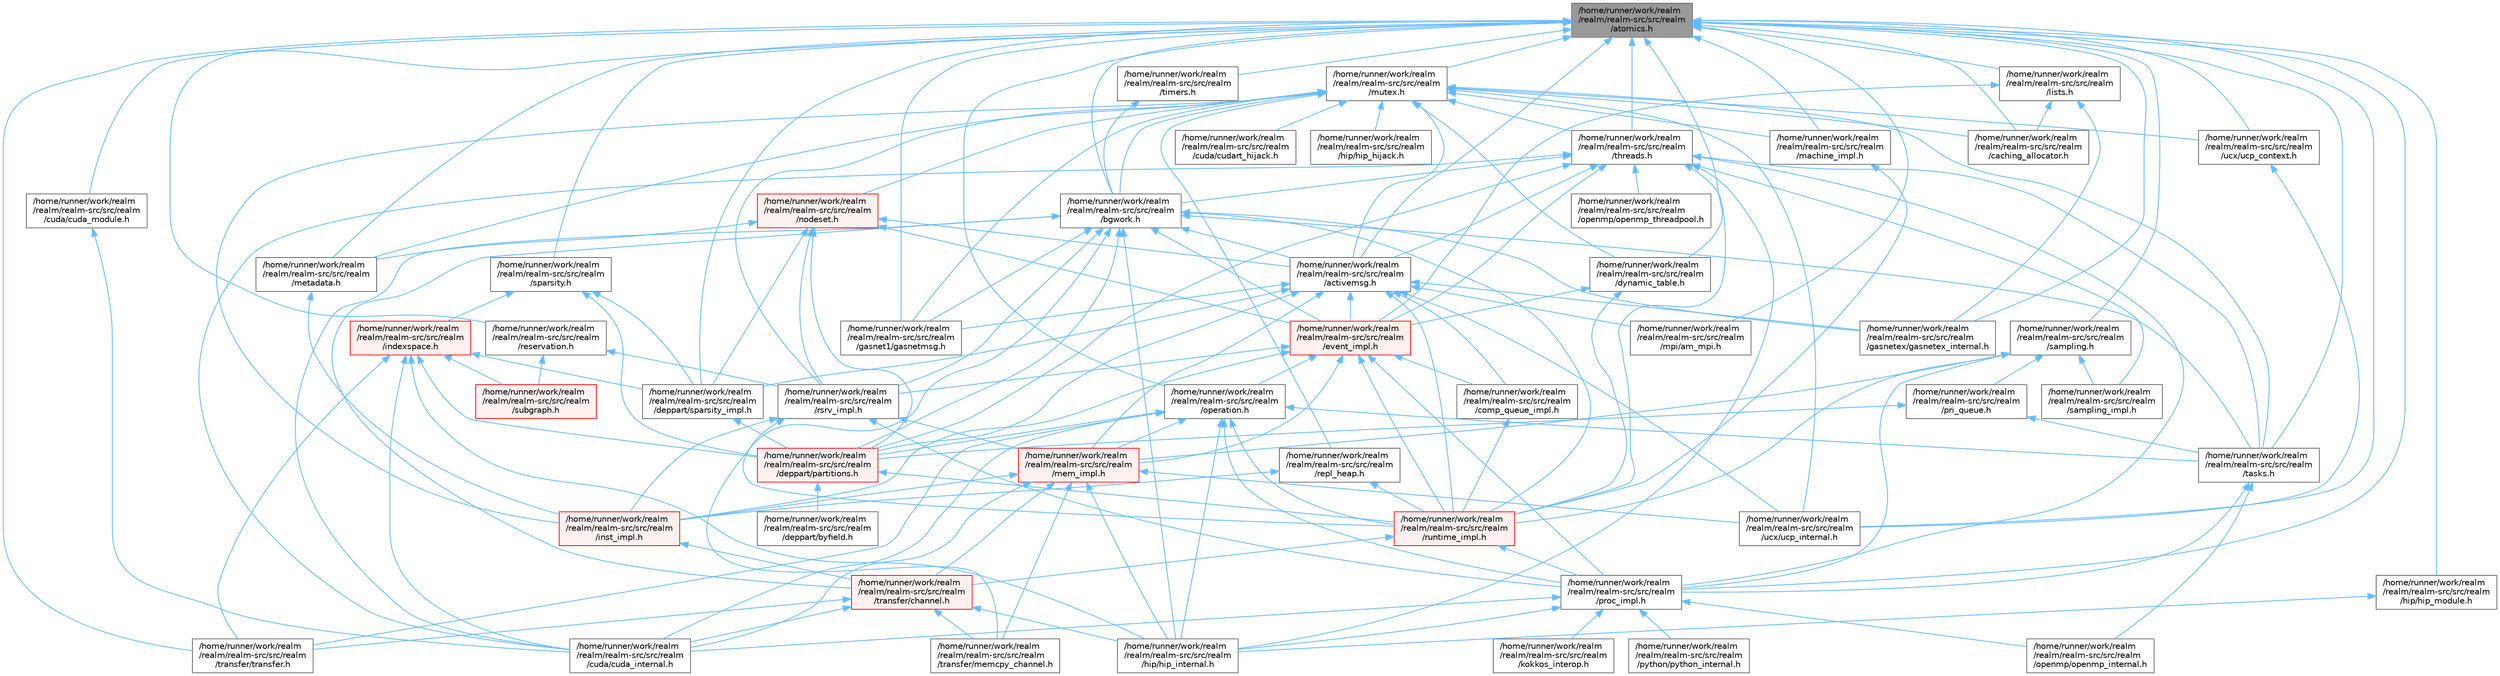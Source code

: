 digraph "/home/runner/work/realm/realm/realm-src/src/realm/atomics.h"
{
 // LATEX_PDF_SIZE
  bgcolor="transparent";
  edge [fontname=Helvetica,fontsize=10,labelfontname=Helvetica,labelfontsize=10];
  node [fontname=Helvetica,fontsize=10,shape=box,height=0.2,width=0.4];
  Node1 [id="Node000001",label="/home/runner/work/realm\l/realm/realm-src/src/realm\l/atomics.h",height=0.2,width=0.4,color="gray40", fillcolor="grey60", style="filled", fontcolor="black",tooltip=" "];
  Node1 -> Node2 [id="edge1_Node000001_Node000002",dir="back",color="steelblue1",style="solid",tooltip=" "];
  Node2 [id="Node000002",label="/home/runner/work/realm\l/realm/realm-src/src/realm\l/activemsg.h",height=0.2,width=0.4,color="grey40", fillcolor="white", style="filled",URL="$activemsg_8h.html",tooltip=" "];
  Node2 -> Node3 [id="edge2_Node000002_Node000003",dir="back",color="steelblue1",style="solid",tooltip=" "];
  Node3 [id="Node000003",label="/home/runner/work/realm\l/realm/realm-src/src/realm\l/comp_queue_impl.h",height=0.2,width=0.4,color="grey40", fillcolor="white", style="filled",URL="$comp__queue__impl_8h.html",tooltip=" "];
  Node3 -> Node4 [id="edge3_Node000003_Node000004",dir="back",color="steelblue1",style="solid",tooltip=" "];
  Node4 [id="Node000004",label="/home/runner/work/realm\l/realm/realm-src/src/realm\l/runtime_impl.h",height=0.2,width=0.4,color="red", fillcolor="#FFF0F0", style="filled",URL="$runtime__impl_8h.html",tooltip=" "];
  Node4 -> Node5 [id="edge4_Node000004_Node000005",dir="back",color="steelblue1",style="solid",tooltip=" "];
  Node5 [id="Node000005",label="/home/runner/work/realm\l/realm/realm-src/src/realm\l/proc_impl.h",height=0.2,width=0.4,color="grey40", fillcolor="white", style="filled",URL="$proc__impl_8h.html",tooltip=" "];
  Node5 -> Node6 [id="edge5_Node000005_Node000006",dir="back",color="steelblue1",style="solid",tooltip=" "];
  Node6 [id="Node000006",label="/home/runner/work/realm\l/realm/realm-src/src/realm\l/cuda/cuda_internal.h",height=0.2,width=0.4,color="grey40", fillcolor="white", style="filled",URL="$cuda__internal_8h.html",tooltip=" "];
  Node5 -> Node7 [id="edge6_Node000005_Node000007",dir="back",color="steelblue1",style="solid",tooltip=" "];
  Node7 [id="Node000007",label="/home/runner/work/realm\l/realm/realm-src/src/realm\l/hip/hip_internal.h",height=0.2,width=0.4,color="grey40", fillcolor="white", style="filled",URL="$hip__internal_8h.html",tooltip=" "];
  Node5 -> Node8 [id="edge7_Node000005_Node000008",dir="back",color="steelblue1",style="solid",tooltip=" "];
  Node8 [id="Node000008",label="/home/runner/work/realm\l/realm/realm-src/src/realm\l/kokkos_interop.h",height=0.2,width=0.4,color="grey40", fillcolor="white", style="filled",URL="$kokkos__interop_8h.html",tooltip=" "];
  Node5 -> Node9 [id="edge8_Node000005_Node000009",dir="back",color="steelblue1",style="solid",tooltip=" "];
  Node9 [id="Node000009",label="/home/runner/work/realm\l/realm/realm-src/src/realm\l/openmp/openmp_internal.h",height=0.2,width=0.4,color="grey40", fillcolor="white", style="filled",URL="$openmp__internal_8h.html",tooltip=" "];
  Node5 -> Node10 [id="edge9_Node000005_Node000010",dir="back",color="steelblue1",style="solid",tooltip=" "];
  Node10 [id="Node000010",label="/home/runner/work/realm\l/realm/realm-src/src/realm\l/python/python_internal.h",height=0.2,width=0.4,color="grey40", fillcolor="white", style="filled",URL="$python__internal_8h.html",tooltip=" "];
  Node4 -> Node11 [id="edge10_Node000004_Node000011",dir="back",color="steelblue1",style="solid",tooltip=" "];
  Node11 [id="Node000011",label="/home/runner/work/realm\l/realm/realm-src/src/realm\l/transfer/channel.h",height=0.2,width=0.4,color="red", fillcolor="#FFF0F0", style="filled",URL="$channel_8h.html",tooltip=" "];
  Node11 -> Node6 [id="edge11_Node000011_Node000006",dir="back",color="steelblue1",style="solid",tooltip=" "];
  Node11 -> Node7 [id="edge12_Node000011_Node000007",dir="back",color="steelblue1",style="solid",tooltip=" "];
  Node11 -> Node16 [id="edge13_Node000011_Node000016",dir="back",color="steelblue1",style="solid",tooltip=" "];
  Node16 [id="Node000016",label="/home/runner/work/realm\l/realm/realm-src/src/realm\l/transfer/memcpy_channel.h",height=0.2,width=0.4,color="grey40", fillcolor="white", style="filled",URL="$memcpy__channel_8h.html",tooltip=" "];
  Node11 -> Node17 [id="edge14_Node000011_Node000017",dir="back",color="steelblue1",style="solid",tooltip=" "];
  Node17 [id="Node000017",label="/home/runner/work/realm\l/realm/realm-src/src/realm\l/transfer/transfer.h",height=0.2,width=0.4,color="grey40", fillcolor="white", style="filled",URL="$transfer_8h.html",tooltip=" "];
  Node2 -> Node18 [id="edge15_Node000002_Node000018",dir="back",color="steelblue1",style="solid",tooltip=" "];
  Node18 [id="Node000018",label="/home/runner/work/realm\l/realm/realm-src/src/realm\l/deppart/partitions.h",height=0.2,width=0.4,color="red", fillcolor="#FFF0F0", style="filled",URL="$partitions_8h.html",tooltip=" "];
  Node18 -> Node19 [id="edge16_Node000018_Node000019",dir="back",color="steelblue1",style="solid",tooltip=" "];
  Node19 [id="Node000019",label="/home/runner/work/realm\l/realm/realm-src/src/realm\l/deppart/byfield.h",height=0.2,width=0.4,color="grey40", fillcolor="white", style="filled",URL="$byfield_8h.html",tooltip=" "];
  Node18 -> Node4 [id="edge17_Node000018_Node000004",dir="back",color="steelblue1",style="solid",tooltip=" "];
  Node2 -> Node23 [id="edge18_Node000002_Node000023",dir="back",color="steelblue1",style="solid",tooltip=" "];
  Node23 [id="Node000023",label="/home/runner/work/realm\l/realm/realm-src/src/realm\l/deppart/sparsity_impl.h",height=0.2,width=0.4,color="grey40", fillcolor="white", style="filled",URL="$sparsity__impl_8h.html",tooltip=" "];
  Node23 -> Node18 [id="edge19_Node000023_Node000018",dir="back",color="steelblue1",style="solid",tooltip=" "];
  Node2 -> Node24 [id="edge20_Node000002_Node000024",dir="back",color="steelblue1",style="solid",tooltip=" "];
  Node24 [id="Node000024",label="/home/runner/work/realm\l/realm/realm-src/src/realm\l/event_impl.h",height=0.2,width=0.4,color="red", fillcolor="#FFF0F0", style="filled",URL="$event__impl_8h.html",tooltip=" "];
  Node24 -> Node3 [id="edge21_Node000024_Node000003",dir="back",color="steelblue1",style="solid",tooltip=" "];
  Node24 -> Node26 [id="edge22_Node000024_Node000026",dir="back",color="steelblue1",style="solid",tooltip=" "];
  Node26 [id="Node000026",label="/home/runner/work/realm\l/realm/realm-src/src/realm\l/inst_impl.h",height=0.2,width=0.4,color="red", fillcolor="#FFF0F0", style="filled",URL="$inst__impl_8h.html",tooltip=" "];
  Node26 -> Node11 [id="edge23_Node000026_Node000011",dir="back",color="steelblue1",style="solid",tooltip=" "];
  Node24 -> Node27 [id="edge24_Node000024_Node000027",dir="back",color="steelblue1",style="solid",tooltip=" "];
  Node27 [id="Node000027",label="/home/runner/work/realm\l/realm/realm-src/src/realm\l/mem_impl.h",height=0.2,width=0.4,color="red", fillcolor="#FFF0F0", style="filled",URL="$mem__impl_8h.html",tooltip=" "];
  Node27 -> Node6 [id="edge25_Node000027_Node000006",dir="back",color="steelblue1",style="solid",tooltip=" "];
  Node27 -> Node7 [id="edge26_Node000027_Node000007",dir="back",color="steelblue1",style="solid",tooltip=" "];
  Node27 -> Node26 [id="edge27_Node000027_Node000026",dir="back",color="steelblue1",style="solid",tooltip=" "];
  Node27 -> Node11 [id="edge28_Node000027_Node000011",dir="back",color="steelblue1",style="solid",tooltip=" "];
  Node27 -> Node16 [id="edge29_Node000027_Node000016",dir="back",color="steelblue1",style="solid",tooltip=" "];
  Node27 -> Node29 [id="edge30_Node000027_Node000029",dir="back",color="steelblue1",style="solid",tooltip=" "];
  Node29 [id="Node000029",label="/home/runner/work/realm\l/realm/realm-src/src/realm\l/ucx/ucp_internal.h",height=0.2,width=0.4,color="grey40", fillcolor="white", style="filled",URL="$ucp__internal_8h.html",tooltip=" "];
  Node24 -> Node30 [id="edge31_Node000024_Node000030",dir="back",color="steelblue1",style="solid",tooltip=" "];
  Node30 [id="Node000030",label="/home/runner/work/realm\l/realm/realm-src/src/realm\l/operation.h",height=0.2,width=0.4,color="grey40", fillcolor="white", style="filled",URL="$operation_8h.html",tooltip=" "];
  Node30 -> Node6 [id="edge32_Node000030_Node000006",dir="back",color="steelblue1",style="solid",tooltip=" "];
  Node30 -> Node18 [id="edge33_Node000030_Node000018",dir="back",color="steelblue1",style="solid",tooltip=" "];
  Node30 -> Node7 [id="edge34_Node000030_Node000007",dir="back",color="steelblue1",style="solid",tooltip=" "];
  Node30 -> Node27 [id="edge35_Node000030_Node000027",dir="back",color="steelblue1",style="solid",tooltip=" "];
  Node30 -> Node5 [id="edge36_Node000030_Node000005",dir="back",color="steelblue1",style="solid",tooltip=" "];
  Node30 -> Node4 [id="edge37_Node000030_Node000004",dir="back",color="steelblue1",style="solid",tooltip=" "];
  Node30 -> Node31 [id="edge38_Node000030_Node000031",dir="back",color="steelblue1",style="solid",tooltip=" "];
  Node31 [id="Node000031",label="/home/runner/work/realm\l/realm/realm-src/src/realm\l/tasks.h",height=0.2,width=0.4,color="grey40", fillcolor="white", style="filled",URL="$tasks_8h.html",tooltip=" "];
  Node31 -> Node9 [id="edge39_Node000031_Node000009",dir="back",color="steelblue1",style="solid",tooltip=" "];
  Node31 -> Node5 [id="edge40_Node000031_Node000005",dir="back",color="steelblue1",style="solid",tooltip=" "];
  Node30 -> Node17 [id="edge41_Node000030_Node000017",dir="back",color="steelblue1",style="solid",tooltip=" "];
  Node24 -> Node5 [id="edge42_Node000024_Node000005",dir="back",color="steelblue1",style="solid",tooltip=" "];
  Node24 -> Node32 [id="edge43_Node000024_Node000032",dir="back",color="steelblue1",style="solid",tooltip=" "];
  Node32 [id="Node000032",label="/home/runner/work/realm\l/realm/realm-src/src/realm\l/rsrv_impl.h",height=0.2,width=0.4,color="grey40", fillcolor="white", style="filled",URL="$rsrv__impl_8h.html",tooltip=" "];
  Node32 -> Node26 [id="edge44_Node000032_Node000026",dir="back",color="steelblue1",style="solid",tooltip=" "];
  Node32 -> Node27 [id="edge45_Node000032_Node000027",dir="back",color="steelblue1",style="solid",tooltip=" "];
  Node32 -> Node5 [id="edge46_Node000032_Node000005",dir="back",color="steelblue1",style="solid",tooltip=" "];
  Node32 -> Node4 [id="edge47_Node000032_Node000004",dir="back",color="steelblue1",style="solid",tooltip=" "];
  Node24 -> Node4 [id="edge48_Node000024_Node000004",dir="back",color="steelblue1",style="solid",tooltip=" "];
  Node2 -> Node34 [id="edge49_Node000002_Node000034",dir="back",color="steelblue1",style="solid",tooltip=" "];
  Node34 [id="Node000034",label="/home/runner/work/realm\l/realm/realm-src/src/realm\l/gasnet1/gasnetmsg.h",height=0.2,width=0.4,color="grey40", fillcolor="white", style="filled",URL="$gasnetmsg_8h.html",tooltip=" "];
  Node2 -> Node35 [id="edge50_Node000002_Node000035",dir="back",color="steelblue1",style="solid",tooltip=" "];
  Node35 [id="Node000035",label="/home/runner/work/realm\l/realm/realm-src/src/realm\l/gasnetex/gasnetex_internal.h",height=0.2,width=0.4,color="grey40", fillcolor="white", style="filled",URL="$gasnetex__internal_8h.html",tooltip=" "];
  Node2 -> Node27 [id="edge51_Node000002_Node000027",dir="back",color="steelblue1",style="solid",tooltip=" "];
  Node2 -> Node36 [id="edge52_Node000002_Node000036",dir="back",color="steelblue1",style="solid",tooltip=" "];
  Node36 [id="Node000036",label="/home/runner/work/realm\l/realm/realm-src/src/realm\l/mpi/am_mpi.h",height=0.2,width=0.4,color="grey40", fillcolor="white", style="filled",URL="$am__mpi_8h.html",tooltip=" "];
  Node2 -> Node4 [id="edge53_Node000002_Node000004",dir="back",color="steelblue1",style="solid",tooltip=" "];
  Node2 -> Node29 [id="edge54_Node000002_Node000029",dir="back",color="steelblue1",style="solid",tooltip=" "];
  Node1 -> Node37 [id="edge55_Node000001_Node000037",dir="back",color="steelblue1",style="solid",tooltip=" "];
  Node37 [id="Node000037",label="/home/runner/work/realm\l/realm/realm-src/src/realm\l/bgwork.h",height=0.2,width=0.4,color="grey40", fillcolor="white", style="filled",URL="$bgwork_8h.html",tooltip=" "];
  Node37 -> Node2 [id="edge56_Node000037_Node000002",dir="back",color="steelblue1",style="solid",tooltip=" "];
  Node37 -> Node6 [id="edge57_Node000037_Node000006",dir="back",color="steelblue1",style="solid",tooltip=" "];
  Node37 -> Node18 [id="edge58_Node000037_Node000018",dir="back",color="steelblue1",style="solid",tooltip=" "];
  Node37 -> Node24 [id="edge59_Node000037_Node000024",dir="back",color="steelblue1",style="solid",tooltip=" "];
  Node37 -> Node34 [id="edge60_Node000037_Node000034",dir="back",color="steelblue1",style="solid",tooltip=" "];
  Node37 -> Node35 [id="edge61_Node000037_Node000035",dir="back",color="steelblue1",style="solid",tooltip=" "];
  Node37 -> Node7 [id="edge62_Node000037_Node000007",dir="back",color="steelblue1",style="solid",tooltip=" "];
  Node37 -> Node32 [id="edge63_Node000037_Node000032",dir="back",color="steelblue1",style="solid",tooltip=" "];
  Node37 -> Node4 [id="edge64_Node000037_Node000004",dir="back",color="steelblue1",style="solid",tooltip=" "];
  Node37 -> Node31 [id="edge65_Node000037_Node000031",dir="back",color="steelblue1",style="solid",tooltip=" "];
  Node37 -> Node11 [id="edge66_Node000037_Node000011",dir="back",color="steelblue1",style="solid",tooltip=" "];
  Node37 -> Node16 [id="edge67_Node000037_Node000016",dir="back",color="steelblue1",style="solid",tooltip=" "];
  Node1 -> Node38 [id="edge68_Node000001_Node000038",dir="back",color="steelblue1",style="solid",tooltip=" "];
  Node38 [id="Node000038",label="/home/runner/work/realm\l/realm/realm-src/src/realm\l/caching_allocator.h",height=0.2,width=0.4,color="grey40", fillcolor="white", style="filled",URL="$caching__allocator_8h.html",tooltip=" "];
  Node1 -> Node39 [id="edge69_Node000001_Node000039",dir="back",color="steelblue1",style="solid",tooltip=" "];
  Node39 [id="Node000039",label="/home/runner/work/realm\l/realm/realm-src/src/realm\l/cuda/cuda_module.h",height=0.2,width=0.4,color="grey40", fillcolor="white", style="filled",URL="$cuda__module_8h.html",tooltip=" "];
  Node39 -> Node6 [id="edge70_Node000039_Node000006",dir="back",color="steelblue1",style="solid",tooltip=" "];
  Node1 -> Node23 [id="edge71_Node000001_Node000023",dir="back",color="steelblue1",style="solid",tooltip=" "];
  Node1 -> Node40 [id="edge72_Node000001_Node000040",dir="back",color="steelblue1",style="solid",tooltip=" "];
  Node40 [id="Node000040",label="/home/runner/work/realm\l/realm/realm-src/src/realm\l/dynamic_table.h",height=0.2,width=0.4,color="grey40", fillcolor="white", style="filled",URL="$dynamic__table_8h.html",tooltip=" "];
  Node40 -> Node24 [id="edge73_Node000040_Node000024",dir="back",color="steelblue1",style="solid",tooltip=" "];
  Node40 -> Node4 [id="edge74_Node000040_Node000004",dir="back",color="steelblue1",style="solid",tooltip=" "];
  Node1 -> Node34 [id="edge75_Node000001_Node000034",dir="back",color="steelblue1",style="solid",tooltip=" "];
  Node1 -> Node35 [id="edge76_Node000001_Node000035",dir="back",color="steelblue1",style="solid",tooltip=" "];
  Node1 -> Node41 [id="edge77_Node000001_Node000041",dir="back",color="steelblue1",style="solid",tooltip=" "];
  Node41 [id="Node000041",label="/home/runner/work/realm\l/realm/realm-src/src/realm\l/hip/hip_module.h",height=0.2,width=0.4,color="grey40", fillcolor="white", style="filled",URL="$hip__module_8h.html",tooltip=" "];
  Node41 -> Node7 [id="edge78_Node000041_Node000007",dir="back",color="steelblue1",style="solid",tooltip=" "];
  Node1 -> Node42 [id="edge79_Node000001_Node000042",dir="back",color="steelblue1",style="solid",tooltip=" "];
  Node42 [id="Node000042",label="/home/runner/work/realm\l/realm/realm-src/src/realm\l/lists.h",height=0.2,width=0.4,color="grey40", fillcolor="white", style="filled",URL="$lists_8h.html",tooltip=" "];
  Node42 -> Node38 [id="edge80_Node000042_Node000038",dir="back",color="steelblue1",style="solid",tooltip=" "];
  Node42 -> Node24 [id="edge81_Node000042_Node000024",dir="back",color="steelblue1",style="solid",tooltip=" "];
  Node42 -> Node35 [id="edge82_Node000042_Node000035",dir="back",color="steelblue1",style="solid",tooltip=" "];
  Node1 -> Node43 [id="edge83_Node000001_Node000043",dir="back",color="steelblue1",style="solid",tooltip=" "];
  Node43 [id="Node000043",label="/home/runner/work/realm\l/realm/realm-src/src/realm\l/machine_impl.h",height=0.2,width=0.4,color="grey40", fillcolor="white", style="filled",URL="$machine__impl_8h.html",tooltip=" "];
  Node43 -> Node4 [id="edge84_Node000043_Node000004",dir="back",color="steelblue1",style="solid",tooltip=" "];
  Node1 -> Node44 [id="edge85_Node000001_Node000044",dir="back",color="steelblue1",style="solid",tooltip=" "];
  Node44 [id="Node000044",label="/home/runner/work/realm\l/realm/realm-src/src/realm\l/metadata.h",height=0.2,width=0.4,color="grey40", fillcolor="white", style="filled",URL="$metadata_8h.html",tooltip=" "];
  Node44 -> Node26 [id="edge86_Node000044_Node000026",dir="back",color="steelblue1",style="solid",tooltip=" "];
  Node1 -> Node36 [id="edge87_Node000001_Node000036",dir="back",color="steelblue1",style="solid",tooltip=" "];
  Node1 -> Node45 [id="edge88_Node000001_Node000045",dir="back",color="steelblue1",style="solid",tooltip=" "];
  Node45 [id="Node000045",label="/home/runner/work/realm\l/realm/realm-src/src/realm\l/mutex.h",height=0.2,width=0.4,color="grey40", fillcolor="white", style="filled",URL="$mutex_8h.html",tooltip=" "];
  Node45 -> Node2 [id="edge89_Node000045_Node000002",dir="back",color="steelblue1",style="solid",tooltip=" "];
  Node45 -> Node37 [id="edge90_Node000045_Node000037",dir="back",color="steelblue1",style="solid",tooltip=" "];
  Node45 -> Node38 [id="edge91_Node000045_Node000038",dir="back",color="steelblue1",style="solid",tooltip=" "];
  Node45 -> Node46 [id="edge92_Node000045_Node000046",dir="back",color="steelblue1",style="solid",tooltip=" "];
  Node46 [id="Node000046",label="/home/runner/work/realm\l/realm/realm-src/src/realm\l/cuda/cudart_hijack.h",height=0.2,width=0.4,color="grey40", fillcolor="white", style="filled",URL="$cudart__hijack_8h.html",tooltip=" "];
  Node45 -> Node40 [id="edge93_Node000045_Node000040",dir="back",color="steelblue1",style="solid",tooltip=" "];
  Node45 -> Node34 [id="edge94_Node000045_Node000034",dir="back",color="steelblue1",style="solid",tooltip=" "];
  Node45 -> Node47 [id="edge95_Node000045_Node000047",dir="back",color="steelblue1",style="solid",tooltip=" "];
  Node47 [id="Node000047",label="/home/runner/work/realm\l/realm/realm-src/src/realm\l/hip/hip_hijack.h",height=0.2,width=0.4,color="grey40", fillcolor="white", style="filled",URL="$hip__hijack_8h.html",tooltip=" "];
  Node45 -> Node26 [id="edge96_Node000045_Node000026",dir="back",color="steelblue1",style="solid",tooltip=" "];
  Node45 -> Node43 [id="edge97_Node000045_Node000043",dir="back",color="steelblue1",style="solid",tooltip=" "];
  Node45 -> Node44 [id="edge98_Node000045_Node000044",dir="back",color="steelblue1",style="solid",tooltip=" "];
  Node45 -> Node48 [id="edge99_Node000045_Node000048",dir="back",color="steelblue1",style="solid",tooltip=" "];
  Node48 [id="Node000048",label="/home/runner/work/realm\l/realm/realm-src/src/realm\l/nodeset.h",height=0.2,width=0.4,color="red", fillcolor="#FFF0F0", style="filled",URL="$nodeset_8h.html",tooltip=" "];
  Node48 -> Node2 [id="edge100_Node000048_Node000002",dir="back",color="steelblue1",style="solid",tooltip=" "];
  Node48 -> Node18 [id="edge101_Node000048_Node000018",dir="back",color="steelblue1",style="solid",tooltip=" "];
  Node48 -> Node23 [id="edge102_Node000048_Node000023",dir="back",color="steelblue1",style="solid",tooltip=" "];
  Node48 -> Node24 [id="edge103_Node000048_Node000024",dir="back",color="steelblue1",style="solid",tooltip=" "];
  Node48 -> Node44 [id="edge104_Node000048_Node000044",dir="back",color="steelblue1",style="solid",tooltip=" "];
  Node48 -> Node32 [id="edge105_Node000048_Node000032",dir="back",color="steelblue1",style="solid",tooltip=" "];
  Node45 -> Node54 [id="edge106_Node000045_Node000054",dir="back",color="steelblue1",style="solid",tooltip=" "];
  Node54 [id="Node000054",label="/home/runner/work/realm\l/realm/realm-src/src/realm\l/repl_heap.h",height=0.2,width=0.4,color="grey40", fillcolor="white", style="filled",URL="$repl__heap_8h.html",tooltip=" "];
  Node54 -> Node26 [id="edge107_Node000054_Node000026",dir="back",color="steelblue1",style="solid",tooltip=" "];
  Node54 -> Node4 [id="edge108_Node000054_Node000004",dir="back",color="steelblue1",style="solid",tooltip=" "];
  Node45 -> Node32 [id="edge109_Node000045_Node000032",dir="back",color="steelblue1",style="solid",tooltip=" "];
  Node45 -> Node31 [id="edge110_Node000045_Node000031",dir="back",color="steelblue1",style="solid",tooltip=" "];
  Node45 -> Node55 [id="edge111_Node000045_Node000055",dir="back",color="steelblue1",style="solid",tooltip=" "];
  Node55 [id="Node000055",label="/home/runner/work/realm\l/realm/realm-src/src/realm\l/threads.h",height=0.2,width=0.4,color="grey40", fillcolor="white", style="filled",URL="$threads_8h.html",tooltip=" "];
  Node55 -> Node2 [id="edge112_Node000055_Node000002",dir="back",color="steelblue1",style="solid",tooltip=" "];
  Node55 -> Node37 [id="edge113_Node000055_Node000037",dir="back",color="steelblue1",style="solid",tooltip=" "];
  Node55 -> Node6 [id="edge114_Node000055_Node000006",dir="back",color="steelblue1",style="solid",tooltip=" "];
  Node55 -> Node18 [id="edge115_Node000055_Node000018",dir="back",color="steelblue1",style="solid",tooltip=" "];
  Node55 -> Node24 [id="edge116_Node000055_Node000024",dir="back",color="steelblue1",style="solid",tooltip=" "];
  Node55 -> Node7 [id="edge117_Node000055_Node000007",dir="back",color="steelblue1",style="solid",tooltip=" "];
  Node55 -> Node56 [id="edge118_Node000055_Node000056",dir="back",color="steelblue1",style="solid",tooltip=" "];
  Node56 [id="Node000056",label="/home/runner/work/realm\l/realm/realm-src/src/realm\l/openmp/openmp_threadpool.h",height=0.2,width=0.4,color="grey40", fillcolor="white", style="filled",URL="$openmp__threadpool_8h.html",tooltip=" "];
  Node55 -> Node5 [id="edge119_Node000055_Node000005",dir="back",color="steelblue1",style="solid",tooltip=" "];
  Node55 -> Node4 [id="edge120_Node000055_Node000004",dir="back",color="steelblue1",style="solid",tooltip=" "];
  Node55 -> Node57 [id="edge121_Node000055_Node000057",dir="back",color="steelblue1",style="solid",tooltip=" "];
  Node57 [id="Node000057",label="/home/runner/work/realm\l/realm/realm-src/src/realm\l/sampling_impl.h",height=0.2,width=0.4,color="grey40", fillcolor="white", style="filled",URL="$sampling__impl_8h.html",tooltip=" "];
  Node55 -> Node31 [id="edge122_Node000055_Node000031",dir="back",color="steelblue1",style="solid",tooltip=" "];
  Node45 -> Node58 [id="edge123_Node000045_Node000058",dir="back",color="steelblue1",style="solid",tooltip=" "];
  Node58 [id="Node000058",label="/home/runner/work/realm\l/realm/realm-src/src/realm\l/ucx/ucp_context.h",height=0.2,width=0.4,color="grey40", fillcolor="white", style="filled",URL="$ucp__context_8h.html",tooltip=" "];
  Node58 -> Node29 [id="edge124_Node000058_Node000029",dir="back",color="steelblue1",style="solid",tooltip=" "];
  Node45 -> Node29 [id="edge125_Node000045_Node000029",dir="back",color="steelblue1",style="solid",tooltip=" "];
  Node1 -> Node30 [id="edge126_Node000001_Node000030",dir="back",color="steelblue1",style="solid",tooltip=" "];
  Node1 -> Node5 [id="edge127_Node000001_Node000005",dir="back",color="steelblue1",style="solid",tooltip=" "];
  Node1 -> Node59 [id="edge128_Node000001_Node000059",dir="back",color="steelblue1",style="solid",tooltip=" "];
  Node59 [id="Node000059",label="/home/runner/work/realm\l/realm/realm-src/src/realm\l/reservation.h",height=0.2,width=0.4,color="grey40", fillcolor="white", style="filled",URL="$reservation_8h.html",tooltip=" "];
  Node59 -> Node32 [id="edge129_Node000059_Node000032",dir="back",color="steelblue1",style="solid",tooltip=" "];
  Node59 -> Node60 [id="edge130_Node000059_Node000060",dir="back",color="steelblue1",style="solid",tooltip=" "];
  Node60 [id="Node000060",label="/home/runner/work/realm\l/realm/realm-src/src/realm\l/subgraph.h",height=0.2,width=0.4,color="red", fillcolor="#FFF0F0", style="filled",URL="$subgraph_8h.html",tooltip=" "];
  Node1 -> Node61 [id="edge131_Node000001_Node000061",dir="back",color="steelblue1",style="solid",tooltip=" "];
  Node61 [id="Node000061",label="/home/runner/work/realm\l/realm/realm-src/src/realm\l/sampling.h",height=0.2,width=0.4,color="grey40", fillcolor="white", style="filled",URL="$sampling_8h.html",tooltip=" "];
  Node61 -> Node27 [id="edge132_Node000061_Node000027",dir="back",color="steelblue1",style="solid",tooltip=" "];
  Node61 -> Node62 [id="edge133_Node000061_Node000062",dir="back",color="steelblue1",style="solid",tooltip=" "];
  Node62 [id="Node000062",label="/home/runner/work/realm\l/realm/realm-src/src/realm\l/pri_queue.h",height=0.2,width=0.4,color="grey40", fillcolor="white", style="filled",URL="$pri__queue_8h.html",tooltip=" "];
  Node62 -> Node18 [id="edge134_Node000062_Node000018",dir="back",color="steelblue1",style="solid",tooltip=" "];
  Node62 -> Node31 [id="edge135_Node000062_Node000031",dir="back",color="steelblue1",style="solid",tooltip=" "];
  Node61 -> Node5 [id="edge136_Node000061_Node000005",dir="back",color="steelblue1",style="solid",tooltip=" "];
  Node61 -> Node4 [id="edge137_Node000061_Node000004",dir="back",color="steelblue1",style="solid",tooltip=" "];
  Node61 -> Node57 [id="edge138_Node000061_Node000057",dir="back",color="steelblue1",style="solid",tooltip=" "];
  Node1 -> Node63 [id="edge139_Node000001_Node000063",dir="back",color="steelblue1",style="solid",tooltip=" "];
  Node63 [id="Node000063",label="/home/runner/work/realm\l/realm/realm-src/src/realm\l/sparsity.h",height=0.2,width=0.4,color="grey40", fillcolor="white", style="filled",URL="$sparsity_8h.html",tooltip=" "];
  Node63 -> Node18 [id="edge140_Node000063_Node000018",dir="back",color="steelblue1",style="solid",tooltip=" "];
  Node63 -> Node23 [id="edge141_Node000063_Node000023",dir="back",color="steelblue1",style="solid",tooltip=" "];
  Node63 -> Node64 [id="edge142_Node000063_Node000064",dir="back",color="steelblue1",style="solid",tooltip=" "];
  Node64 [id="Node000064",label="/home/runner/work/realm\l/realm/realm-src/src/realm\l/indexspace.h",height=0.2,width=0.4,color="red", fillcolor="#FFF0F0", style="filled",URL="$indexspace_8h.html",tooltip=" "];
  Node64 -> Node6 [id="edge143_Node000064_Node000006",dir="back",color="steelblue1",style="solid",tooltip=" "];
  Node64 -> Node18 [id="edge144_Node000064_Node000018",dir="back",color="steelblue1",style="solid",tooltip=" "];
  Node64 -> Node23 [id="edge145_Node000064_Node000023",dir="back",color="steelblue1",style="solid",tooltip=" "];
  Node64 -> Node7 [id="edge146_Node000064_Node000007",dir="back",color="steelblue1",style="solid",tooltip=" "];
  Node64 -> Node60 [id="edge147_Node000064_Node000060",dir="back",color="steelblue1",style="solid",tooltip=" "];
  Node64 -> Node17 [id="edge148_Node000064_Node000017",dir="back",color="steelblue1",style="solid",tooltip=" "];
  Node1 -> Node31 [id="edge149_Node000001_Node000031",dir="back",color="steelblue1",style="solid",tooltip=" "];
  Node1 -> Node55 [id="edge150_Node000001_Node000055",dir="back",color="steelblue1",style="solid",tooltip=" "];
  Node1 -> Node72 [id="edge151_Node000001_Node000072",dir="back",color="steelblue1",style="solid",tooltip=" "];
  Node72 [id="Node000072",label="/home/runner/work/realm\l/realm/realm-src/src/realm\l/timers.h",height=0.2,width=0.4,color="grey40", fillcolor="white", style="filled",URL="$timers_8h.html",tooltip=" "];
  Node72 -> Node37 [id="edge152_Node000072_Node000037",dir="back",color="steelblue1",style="solid",tooltip=" "];
  Node1 -> Node17 [id="edge153_Node000001_Node000017",dir="back",color="steelblue1",style="solid",tooltip=" "];
  Node1 -> Node58 [id="edge154_Node000001_Node000058",dir="back",color="steelblue1",style="solid",tooltip=" "];
  Node1 -> Node29 [id="edge155_Node000001_Node000029",dir="back",color="steelblue1",style="solid",tooltip=" "];
}
